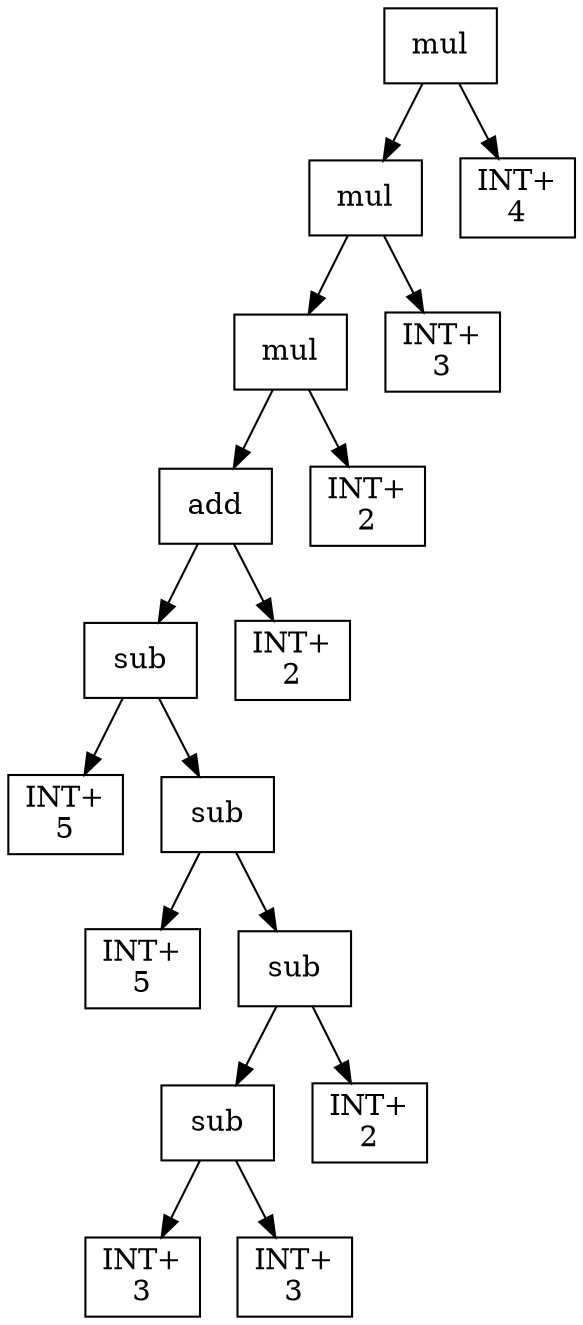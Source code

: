 digraph expr {
  node [shape=box];
  n1 [label="mul"];
  n2 [label="mul"];
  n3 [label="mul"];
  n4 [label="add"];
  n5 [label="sub"];
  n6 [label="INT+\n5"];
  n7 [label="sub"];
  n8 [label="INT+\n5"];
  n9 [label="sub"];
  n10 [label="sub"];
  n11 [label="INT+\n3"];
  n12 [label="INT+\n3"];
  n10 -> n11;
  n10 -> n12;
  n13 [label="INT+\n2"];
  n9 -> n10;
  n9 -> n13;
  n7 -> n8;
  n7 -> n9;
  n5 -> n6;
  n5 -> n7;
  n14 [label="INT+\n2"];
  n4 -> n5;
  n4 -> n14;
  n15 [label="INT+\n2"];
  n3 -> n4;
  n3 -> n15;
  n16 [label="INT+\n3"];
  n2 -> n3;
  n2 -> n16;
  n17 [label="INT+\n4"];
  n1 -> n2;
  n1 -> n17;
}